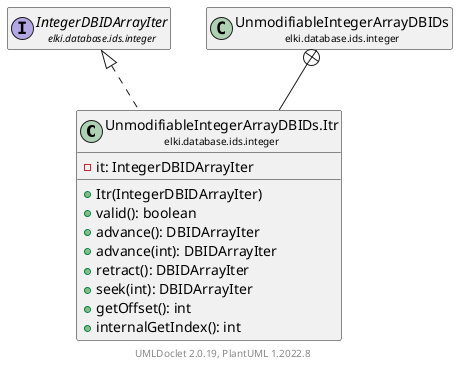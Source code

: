 @startuml
    remove .*\.(Instance|Par|Parameterizer|Factory)$
    set namespaceSeparator none
    hide empty fields
    hide empty methods

    class "<size:14>UnmodifiableIntegerArrayDBIDs.Itr\n<size:10>elki.database.ids.integer" as elki.database.ids.integer.UnmodifiableIntegerArrayDBIDs.Itr [[UnmodifiableIntegerArrayDBIDs.Itr.html]] {
        -it: IntegerDBIDArrayIter
        +Itr(IntegerDBIDArrayIter)
        +valid(): boolean
        +advance(): DBIDArrayIter
        +advance(int): DBIDArrayIter
        +retract(): DBIDArrayIter
        +seek(int): DBIDArrayIter
        +getOffset(): int
        +internalGetIndex(): int
    }

    interface "<size:14>IntegerDBIDArrayIter\n<size:10>elki.database.ids.integer" as elki.database.ids.integer.IntegerDBIDArrayIter [[IntegerDBIDArrayIter.html]]
    class "<size:14>UnmodifiableIntegerArrayDBIDs\n<size:10>elki.database.ids.integer" as elki.database.ids.integer.UnmodifiableIntegerArrayDBIDs [[UnmodifiableIntegerArrayDBIDs.html]]

    elki.database.ids.integer.IntegerDBIDArrayIter <|.. elki.database.ids.integer.UnmodifiableIntegerArrayDBIDs.Itr
    elki.database.ids.integer.UnmodifiableIntegerArrayDBIDs +-- elki.database.ids.integer.UnmodifiableIntegerArrayDBIDs.Itr

    center footer UMLDoclet 2.0.19, PlantUML 1.2022.8
@enduml
